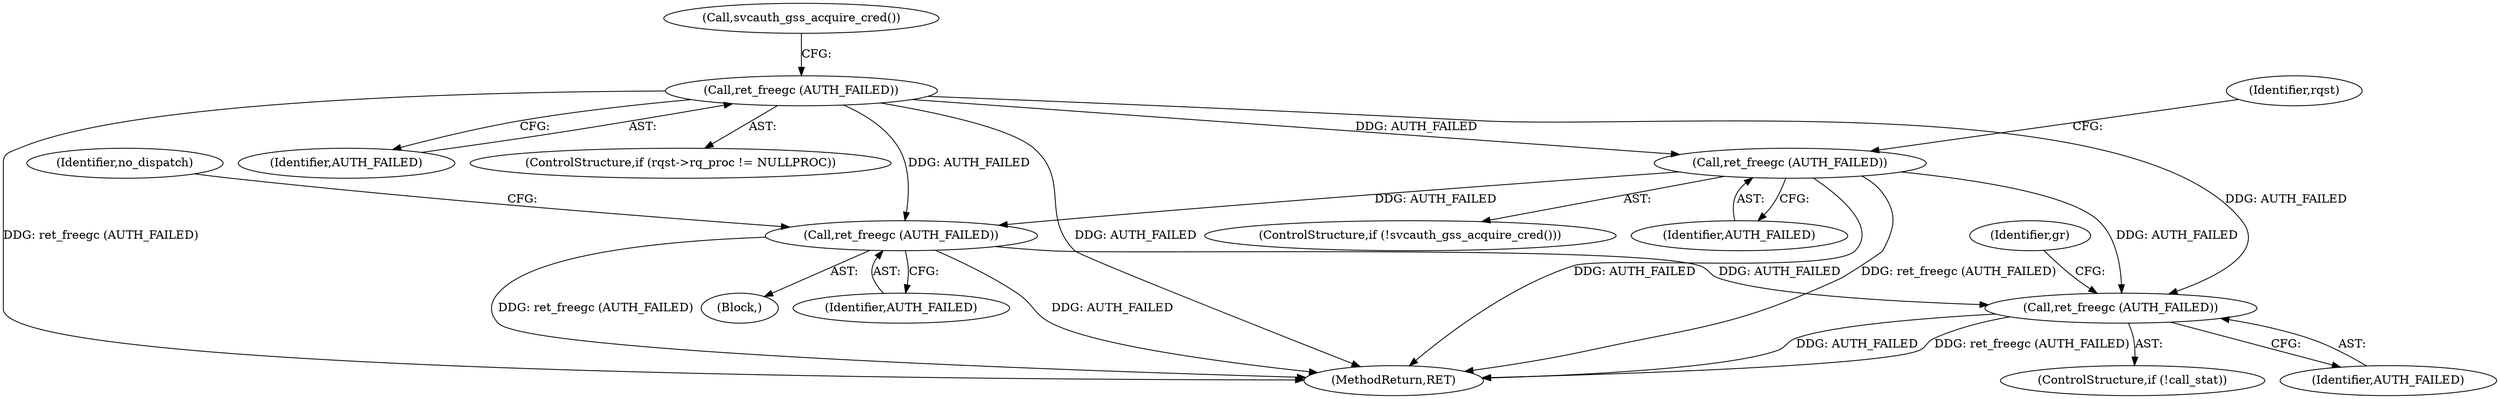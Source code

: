 digraph "0_krb5_5bb8a6b9c9eb8dd22bc9526751610aaa255ead9c@API" {
"1000442" [label="(Call,ret_freegc (AUTH_FAILED))"];
"1000437" [label="(Call,ret_freegc (AUTH_FAILED))"];
"1000476" [label="(Call,ret_freegc (AUTH_FAILED))"];
"1000518" [label="(Call,ret_freegc (AUTH_FAILED))"];
"1000460" [label="(Block,)"];
"1000439" [label="(ControlStructure,if (!svcauth_gss_acquire_cred()))"];
"1000441" [label="(Call,svcauth_gss_acquire_cred())"];
"1000438" [label="(Identifier,AUTH_FAILED)"];
"1000518" [label="(Call,ret_freegc (AUTH_FAILED))"];
"1000632" [label="(MethodReturn,RET)"];
"1000447" [label="(Identifier,rqst)"];
"1000443" [label="(Identifier,AUTH_FAILED)"];
"1000437" [label="(Call,ret_freegc (AUTH_FAILED))"];
"1000431" [label="(ControlStructure,if (rqst->rq_proc != NULLPROC))"];
"1000442" [label="(Call,ret_freegc (AUTH_FAILED))"];
"1000480" [label="(Identifier,no_dispatch)"];
"1000519" [label="(Identifier,AUTH_FAILED)"];
"1000476" [label="(Call,ret_freegc (AUTH_FAILED))"];
"1000523" [label="(Identifier,gr)"];
"1000515" [label="(ControlStructure,if (!call_stat))"];
"1000477" [label="(Identifier,AUTH_FAILED)"];
"1000442" -> "1000439"  [label="AST: "];
"1000442" -> "1000443"  [label="CFG: "];
"1000443" -> "1000442"  [label="AST: "];
"1000447" -> "1000442"  [label="CFG: "];
"1000442" -> "1000632"  [label="DDG: ret_freegc (AUTH_FAILED)"];
"1000442" -> "1000632"  [label="DDG: AUTH_FAILED"];
"1000437" -> "1000442"  [label="DDG: AUTH_FAILED"];
"1000442" -> "1000476"  [label="DDG: AUTH_FAILED"];
"1000442" -> "1000518"  [label="DDG: AUTH_FAILED"];
"1000437" -> "1000431"  [label="AST: "];
"1000437" -> "1000438"  [label="CFG: "];
"1000438" -> "1000437"  [label="AST: "];
"1000441" -> "1000437"  [label="CFG: "];
"1000437" -> "1000632"  [label="DDG: ret_freegc (AUTH_FAILED)"];
"1000437" -> "1000632"  [label="DDG: AUTH_FAILED"];
"1000437" -> "1000476"  [label="DDG: AUTH_FAILED"];
"1000437" -> "1000518"  [label="DDG: AUTH_FAILED"];
"1000476" -> "1000460"  [label="AST: "];
"1000476" -> "1000477"  [label="CFG: "];
"1000477" -> "1000476"  [label="AST: "];
"1000480" -> "1000476"  [label="CFG: "];
"1000476" -> "1000632"  [label="DDG: ret_freegc (AUTH_FAILED)"];
"1000476" -> "1000632"  [label="DDG: AUTH_FAILED"];
"1000476" -> "1000518"  [label="DDG: AUTH_FAILED"];
"1000518" -> "1000515"  [label="AST: "];
"1000518" -> "1000519"  [label="CFG: "];
"1000519" -> "1000518"  [label="AST: "];
"1000523" -> "1000518"  [label="CFG: "];
"1000518" -> "1000632"  [label="DDG: AUTH_FAILED"];
"1000518" -> "1000632"  [label="DDG: ret_freegc (AUTH_FAILED)"];
}
